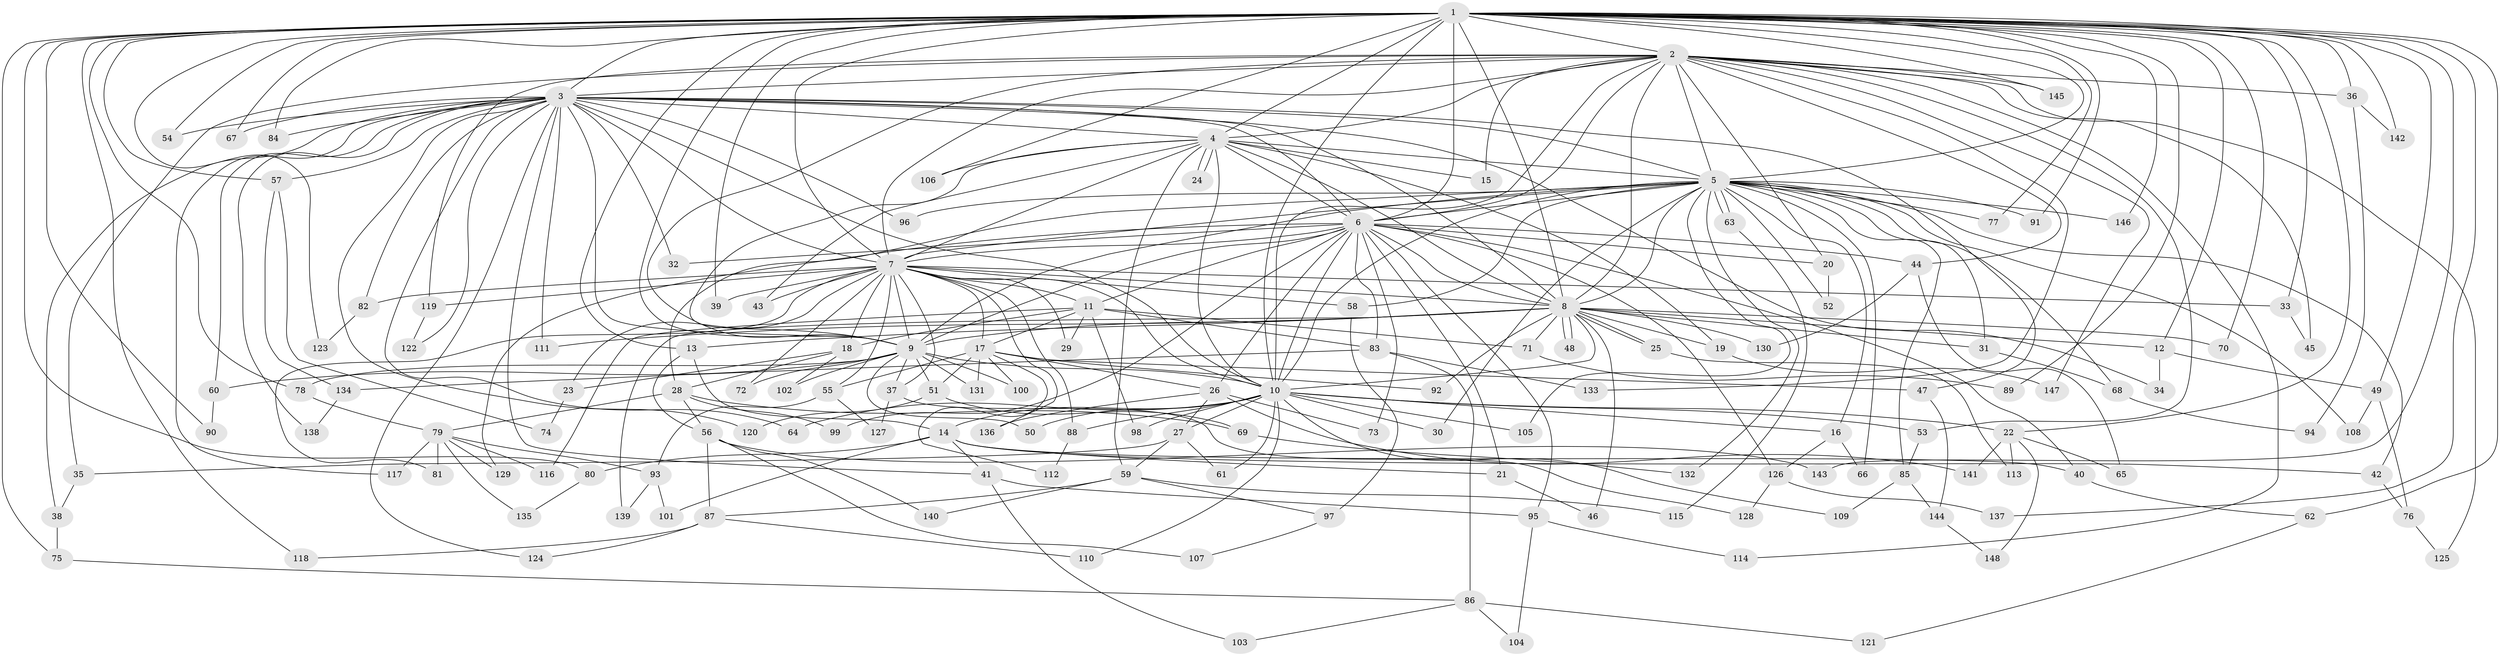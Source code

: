 // coarse degree distribution, {34: 0.008547008547008548, 35: 0.008547008547008548, 26: 0.017094017094017096, 14: 0.008547008547008548, 25: 0.008547008547008548, 23: 0.008547008547008548, 15: 0.008547008547008548, 19: 0.008547008547008548, 5: 0.05128205128205128, 4: 0.05128205128205128, 8: 0.017094017094017096, 10: 0.008547008547008548, 9: 0.017094017094017096, 3: 0.21367521367521367, 6: 0.042735042735042736, 2: 0.5213675213675214}
// Generated by graph-tools (version 1.1) at 2025/23/03/03/25 07:23:44]
// undirected, 148 vertices, 321 edges
graph export_dot {
graph [start="1"]
  node [color=gray90,style=filled];
  1;
  2;
  3;
  4;
  5;
  6;
  7;
  8;
  9;
  10;
  11;
  12;
  13;
  14;
  15;
  16;
  17;
  18;
  19;
  20;
  21;
  22;
  23;
  24;
  25;
  26;
  27;
  28;
  29;
  30;
  31;
  32;
  33;
  34;
  35;
  36;
  37;
  38;
  39;
  40;
  41;
  42;
  43;
  44;
  45;
  46;
  47;
  48;
  49;
  50;
  51;
  52;
  53;
  54;
  55;
  56;
  57;
  58;
  59;
  60;
  61;
  62;
  63;
  64;
  65;
  66;
  67;
  68;
  69;
  70;
  71;
  72;
  73;
  74;
  75;
  76;
  77;
  78;
  79;
  80;
  81;
  82;
  83;
  84;
  85;
  86;
  87;
  88;
  89;
  90;
  91;
  92;
  93;
  94;
  95;
  96;
  97;
  98;
  99;
  100;
  101;
  102;
  103;
  104;
  105;
  106;
  107;
  108;
  109;
  110;
  111;
  112;
  113;
  114;
  115;
  116;
  117;
  118;
  119;
  120;
  121;
  122;
  123;
  124;
  125;
  126;
  127;
  128;
  129;
  130;
  131;
  132;
  133;
  134;
  135;
  136;
  137;
  138;
  139;
  140;
  141;
  142;
  143;
  144;
  145;
  146;
  147;
  148;
  1 -- 2;
  1 -- 3;
  1 -- 4;
  1 -- 5;
  1 -- 6;
  1 -- 7;
  1 -- 8;
  1 -- 9;
  1 -- 10;
  1 -- 12;
  1 -- 13;
  1 -- 22;
  1 -- 33;
  1 -- 36;
  1 -- 39;
  1 -- 49;
  1 -- 54;
  1 -- 57;
  1 -- 62;
  1 -- 67;
  1 -- 70;
  1 -- 75;
  1 -- 77;
  1 -- 78;
  1 -- 80;
  1 -- 84;
  1 -- 89;
  1 -- 90;
  1 -- 91;
  1 -- 106;
  1 -- 118;
  1 -- 123;
  1 -- 137;
  1 -- 142;
  1 -- 143;
  1 -- 145;
  1 -- 146;
  2 -- 3;
  2 -- 4;
  2 -- 5;
  2 -- 6;
  2 -- 7;
  2 -- 8;
  2 -- 9;
  2 -- 10;
  2 -- 15;
  2 -- 20;
  2 -- 35;
  2 -- 36;
  2 -- 44;
  2 -- 45;
  2 -- 53;
  2 -- 114;
  2 -- 119;
  2 -- 125;
  2 -- 133;
  2 -- 145;
  2 -- 147;
  3 -- 4;
  3 -- 5;
  3 -- 6;
  3 -- 7;
  3 -- 8;
  3 -- 9;
  3 -- 10;
  3 -- 32;
  3 -- 34;
  3 -- 38;
  3 -- 41;
  3 -- 47;
  3 -- 54;
  3 -- 57;
  3 -- 60;
  3 -- 64;
  3 -- 67;
  3 -- 82;
  3 -- 84;
  3 -- 96;
  3 -- 111;
  3 -- 117;
  3 -- 120;
  3 -- 122;
  3 -- 124;
  3 -- 138;
  4 -- 5;
  4 -- 6;
  4 -- 7;
  4 -- 8;
  4 -- 9;
  4 -- 10;
  4 -- 15;
  4 -- 19;
  4 -- 24;
  4 -- 24;
  4 -- 43;
  4 -- 59;
  4 -- 106;
  5 -- 6;
  5 -- 7;
  5 -- 8;
  5 -- 9;
  5 -- 10;
  5 -- 16;
  5 -- 28;
  5 -- 30;
  5 -- 31;
  5 -- 42;
  5 -- 52;
  5 -- 58;
  5 -- 63;
  5 -- 63;
  5 -- 66;
  5 -- 68;
  5 -- 77;
  5 -- 85;
  5 -- 91;
  5 -- 96;
  5 -- 105;
  5 -- 108;
  5 -- 132;
  5 -- 146;
  6 -- 7;
  6 -- 8;
  6 -- 9;
  6 -- 10;
  6 -- 11;
  6 -- 20;
  6 -- 21;
  6 -- 26;
  6 -- 32;
  6 -- 40;
  6 -- 44;
  6 -- 73;
  6 -- 83;
  6 -- 95;
  6 -- 99;
  6 -- 126;
  6 -- 129;
  7 -- 8;
  7 -- 9;
  7 -- 10;
  7 -- 11;
  7 -- 17;
  7 -- 18;
  7 -- 23;
  7 -- 29;
  7 -- 33;
  7 -- 37;
  7 -- 39;
  7 -- 43;
  7 -- 55;
  7 -- 58;
  7 -- 72;
  7 -- 81;
  7 -- 82;
  7 -- 88;
  7 -- 119;
  7 -- 136;
  8 -- 9;
  8 -- 10;
  8 -- 12;
  8 -- 13;
  8 -- 19;
  8 -- 25;
  8 -- 25;
  8 -- 31;
  8 -- 46;
  8 -- 48;
  8 -- 48;
  8 -- 70;
  8 -- 71;
  8 -- 92;
  8 -- 111;
  8 -- 130;
  8 -- 139;
  9 -- 10;
  9 -- 37;
  9 -- 50;
  9 -- 51;
  9 -- 60;
  9 -- 72;
  9 -- 78;
  9 -- 100;
  9 -- 102;
  9 -- 131;
  10 -- 14;
  10 -- 16;
  10 -- 22;
  10 -- 27;
  10 -- 30;
  10 -- 50;
  10 -- 53;
  10 -- 61;
  10 -- 64;
  10 -- 88;
  10 -- 98;
  10 -- 105;
  10 -- 109;
  10 -- 110;
  11 -- 17;
  11 -- 18;
  11 -- 29;
  11 -- 71;
  11 -- 83;
  11 -- 98;
  11 -- 116;
  12 -- 34;
  12 -- 49;
  13 -- 14;
  13 -- 56;
  14 -- 21;
  14 -- 40;
  14 -- 41;
  14 -- 42;
  14 -- 80;
  14 -- 101;
  16 -- 66;
  16 -- 126;
  17 -- 26;
  17 -- 47;
  17 -- 51;
  17 -- 55;
  17 -- 92;
  17 -- 100;
  17 -- 112;
  17 -- 131;
  18 -- 23;
  18 -- 28;
  18 -- 102;
  19 -- 147;
  20 -- 52;
  21 -- 46;
  22 -- 65;
  22 -- 113;
  22 -- 141;
  22 -- 148;
  23 -- 74;
  25 -- 113;
  26 -- 27;
  26 -- 73;
  26 -- 136;
  26 -- 141;
  27 -- 35;
  27 -- 59;
  27 -- 61;
  28 -- 56;
  28 -- 69;
  28 -- 79;
  28 -- 99;
  31 -- 68;
  33 -- 45;
  35 -- 38;
  36 -- 94;
  36 -- 142;
  37 -- 127;
  37 -- 128;
  38 -- 75;
  40 -- 62;
  41 -- 95;
  41 -- 103;
  42 -- 76;
  44 -- 65;
  44 -- 130;
  47 -- 144;
  49 -- 76;
  49 -- 108;
  51 -- 69;
  51 -- 120;
  53 -- 85;
  55 -- 93;
  55 -- 127;
  56 -- 87;
  56 -- 107;
  56 -- 140;
  56 -- 143;
  57 -- 74;
  57 -- 134;
  58 -- 97;
  59 -- 87;
  59 -- 97;
  59 -- 115;
  59 -- 140;
  60 -- 90;
  62 -- 121;
  63 -- 115;
  68 -- 94;
  69 -- 132;
  71 -- 89;
  75 -- 86;
  76 -- 125;
  78 -- 79;
  79 -- 81;
  79 -- 93;
  79 -- 116;
  79 -- 117;
  79 -- 129;
  79 -- 135;
  80 -- 135;
  82 -- 123;
  83 -- 86;
  83 -- 133;
  83 -- 134;
  85 -- 109;
  85 -- 144;
  86 -- 103;
  86 -- 104;
  86 -- 121;
  87 -- 110;
  87 -- 118;
  87 -- 124;
  88 -- 112;
  93 -- 101;
  93 -- 139;
  95 -- 104;
  95 -- 114;
  97 -- 107;
  119 -- 122;
  126 -- 128;
  126 -- 137;
  134 -- 138;
  144 -- 148;
}
